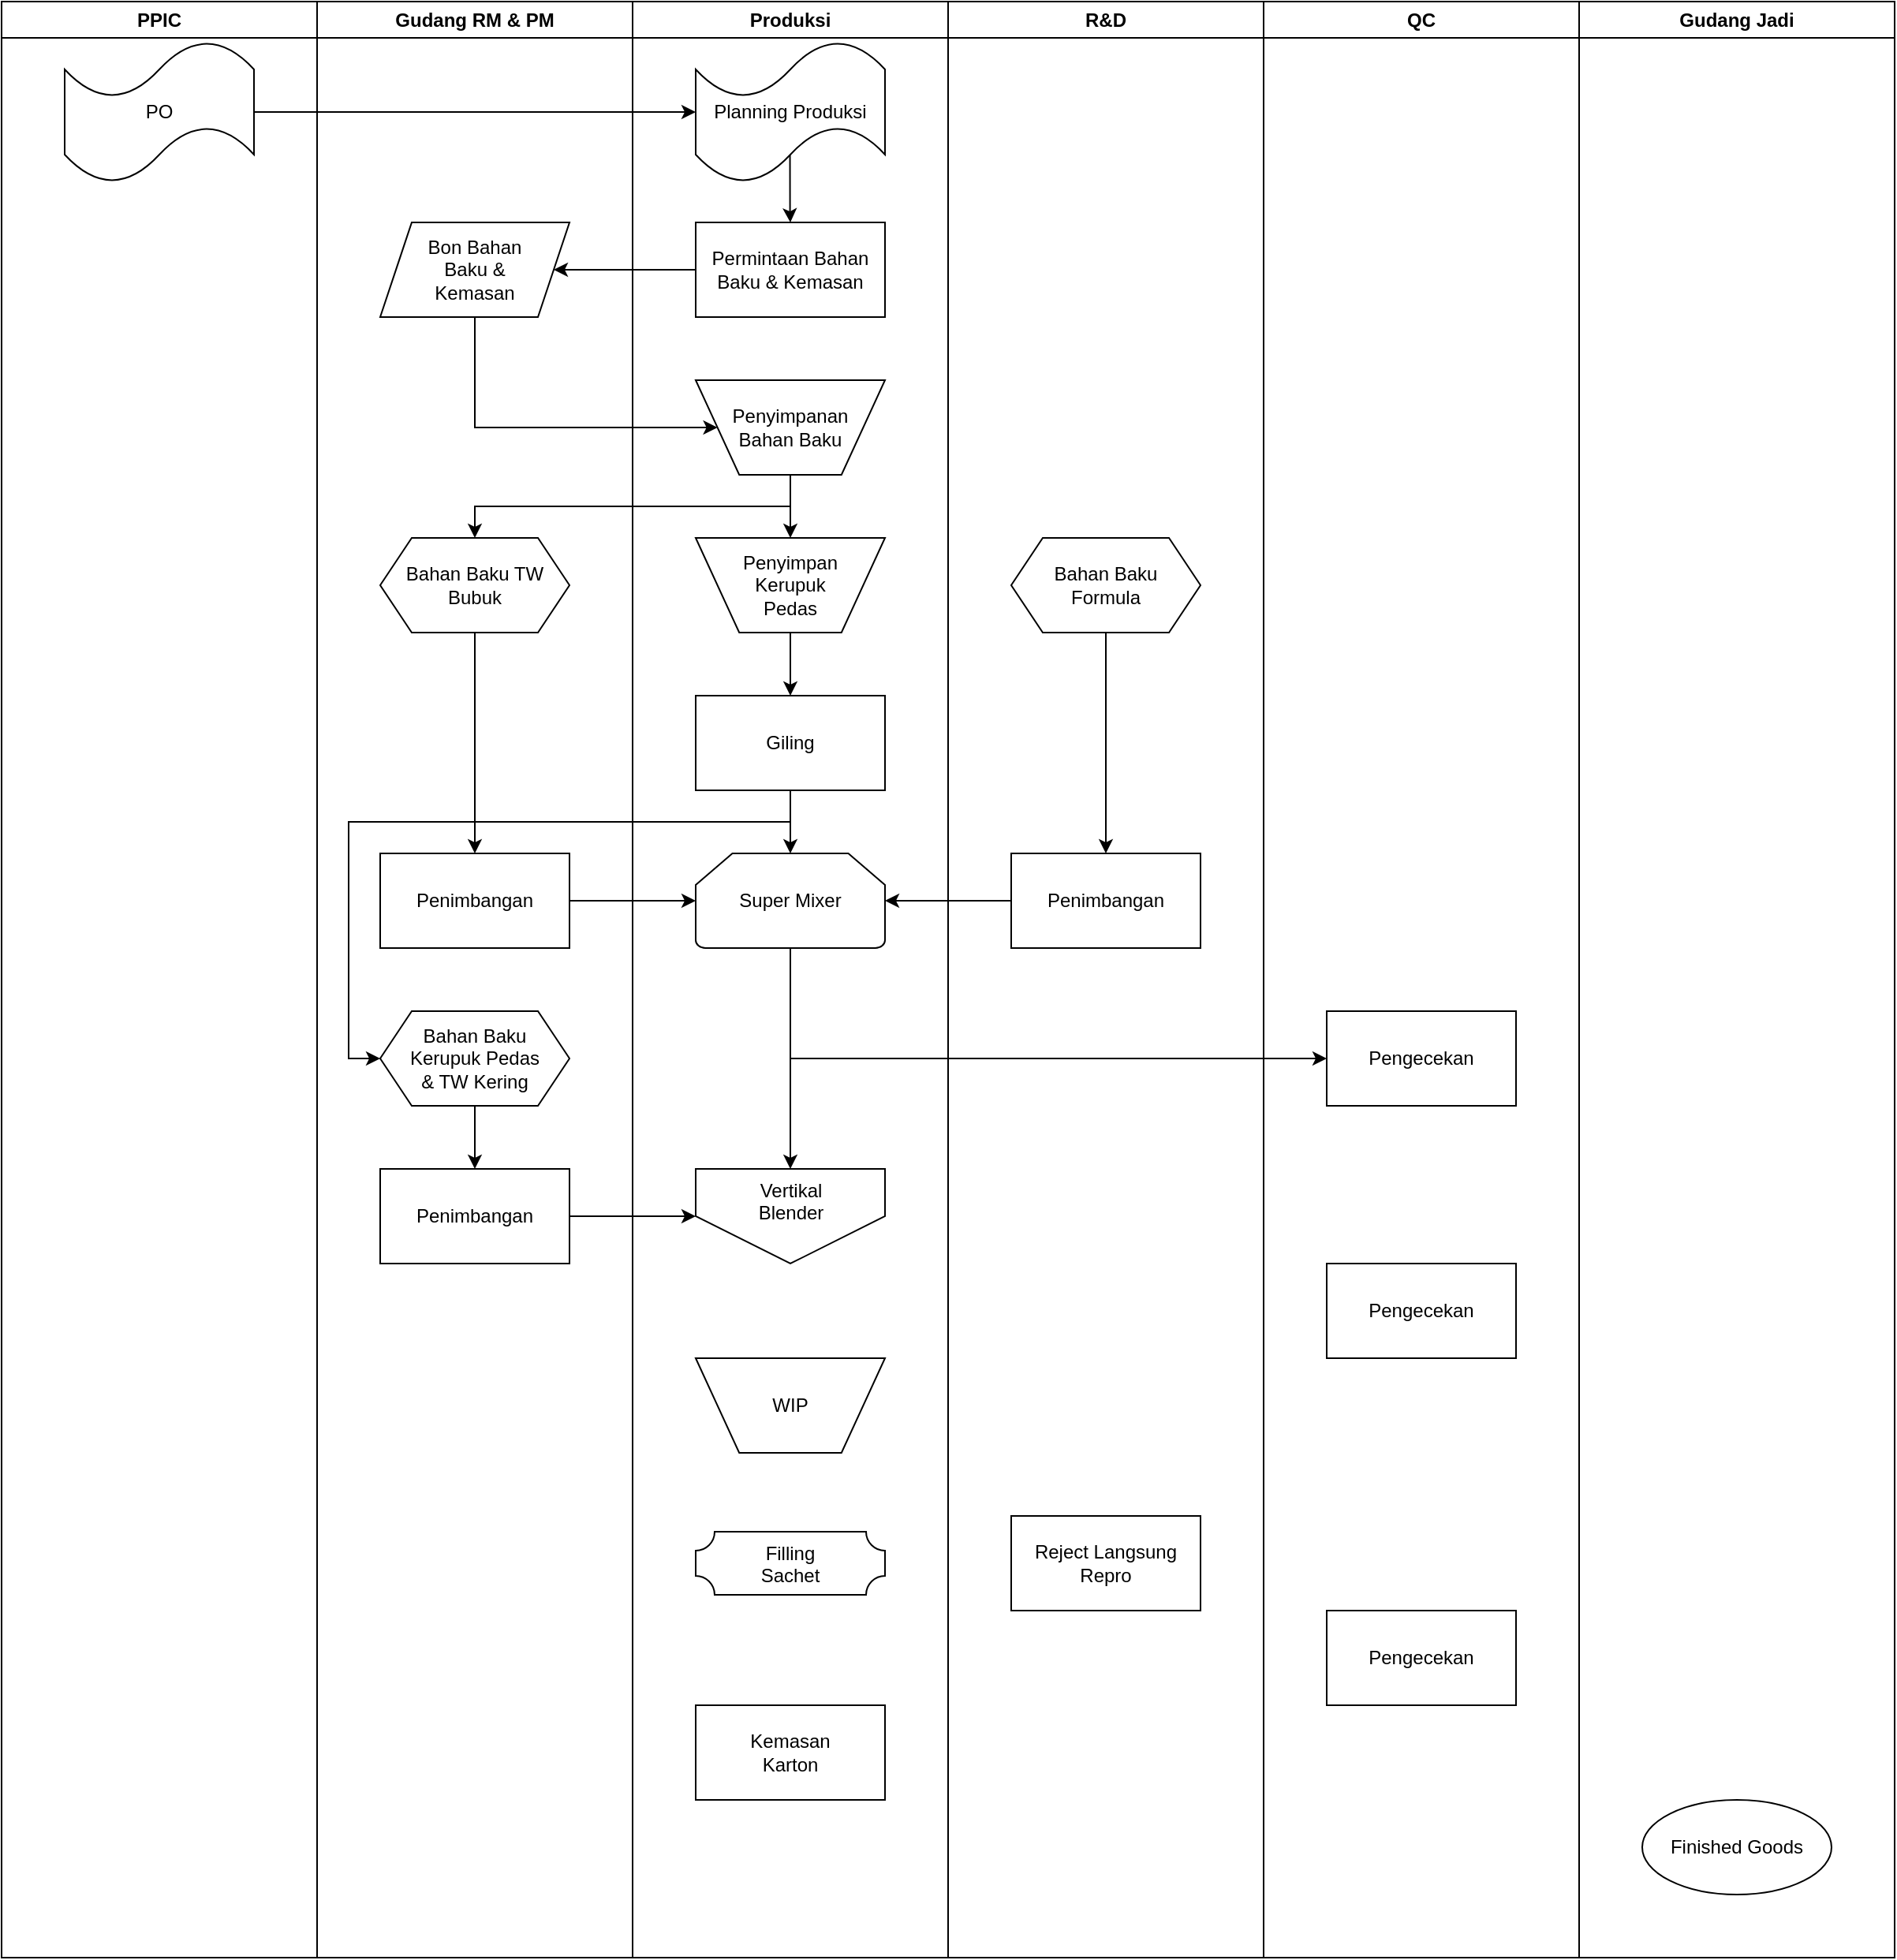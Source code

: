 <mxfile version="26.2.9">
  <diagram name="Page-1" id="bt4QDhNX_TtffqYrr3hO">
    <mxGraphModel dx="1415" dy="962" grid="1" gridSize="10" guides="1" tooltips="1" connect="1" arrows="1" fold="1" page="1" pageScale="1" pageWidth="850" pageHeight="1100" math="0" shadow="0">
      <root>
        <mxCell id="0" />
        <mxCell id="1" parent="0" />
        <mxCell id="IkFLGEWr05f8KtHXAprC-1" value="PO" style="shape=tape;whiteSpace=wrap;html=1;" vertex="1" parent="1">
          <mxGeometry x="40" y="25" width="120" height="90" as="geometry" />
        </mxCell>
        <mxCell id="IkFLGEWr05f8KtHXAprC-67" value="" style="edgeStyle=orthogonalEdgeStyle;rounded=0;orthogonalLoop=1;jettySize=auto;html=1;exitX=0.498;exitY=0.798;exitDx=0;exitDy=0;exitPerimeter=0;" edge="1" parent="1" source="IkFLGEWr05f8KtHXAprC-2" target="IkFLGEWr05f8KtHXAprC-3">
          <mxGeometry relative="1" as="geometry" />
        </mxCell>
        <mxCell id="IkFLGEWr05f8KtHXAprC-2" value="Planning Produksi" style="shape=tape;whiteSpace=wrap;html=1;" vertex="1" parent="1">
          <mxGeometry x="440" y="25" width="120" height="90" as="geometry" />
        </mxCell>
        <mxCell id="IkFLGEWr05f8KtHXAprC-68" value="" style="edgeStyle=orthogonalEdgeStyle;rounded=0;orthogonalLoop=1;jettySize=auto;html=1;entryX=1;entryY=0.5;entryDx=0;entryDy=0;exitX=0;exitY=0.5;exitDx=0;exitDy=0;" edge="1" parent="1" source="IkFLGEWr05f8KtHXAprC-3" target="IkFLGEWr05f8KtHXAprC-4">
          <mxGeometry relative="1" as="geometry">
            <mxPoint x="420" y="190" as="sourcePoint" />
          </mxGeometry>
        </mxCell>
        <mxCell id="IkFLGEWr05f8KtHXAprC-3" value="Permintaan Bahan Baku &amp; Kemasan" style="whiteSpace=wrap;strokeWidth=1;" vertex="1" parent="1">
          <mxGeometry x="440" y="140" width="120" height="60" as="geometry" />
        </mxCell>
        <mxCell id="IkFLGEWr05f8KtHXAprC-69" style="edgeStyle=orthogonalEdgeStyle;rounded=0;orthogonalLoop=1;jettySize=auto;html=1;exitX=0.5;exitY=1;exitDx=0;exitDy=0;entryX=0;entryY=0.5;entryDx=0;entryDy=0;" edge="1" parent="1" source="IkFLGEWr05f8KtHXAprC-4" target="IkFLGEWr05f8KtHXAprC-5">
          <mxGeometry relative="1" as="geometry">
            <Array as="points">
              <mxPoint x="300" y="270" />
            </Array>
          </mxGeometry>
        </mxCell>
        <mxCell id="IkFLGEWr05f8KtHXAprC-4" value="Bon Bahan&lt;div&gt;Baku &amp;amp;&lt;/div&gt;&lt;div&gt;Kemasan&lt;/div&gt;" style="shape=parallelogram;perimeter=parallelogramPerimeter;whiteSpace=wrap;html=1;fixedSize=1;" vertex="1" parent="1">
          <mxGeometry x="240" y="140" width="120" height="60" as="geometry" />
        </mxCell>
        <mxCell id="IkFLGEWr05f8KtHXAprC-70" style="edgeStyle=orthogonalEdgeStyle;rounded=0;orthogonalLoop=1;jettySize=auto;html=1;exitX=0.5;exitY=1;exitDx=0;exitDy=0;entryX=0.5;entryY=0;entryDx=0;entryDy=0;" edge="1" parent="1" source="IkFLGEWr05f8KtHXAprC-5" target="IkFLGEWr05f8KtHXAprC-7">
          <mxGeometry relative="1" as="geometry" />
        </mxCell>
        <mxCell id="IkFLGEWr05f8KtHXAprC-71" style="edgeStyle=orthogonalEdgeStyle;rounded=0;orthogonalLoop=1;jettySize=auto;html=1;exitX=0.5;exitY=1;exitDx=0;exitDy=0;entryX=0.5;entryY=0;entryDx=0;entryDy=0;" edge="1" parent="1" source="IkFLGEWr05f8KtHXAprC-5" target="IkFLGEWr05f8KtHXAprC-6">
          <mxGeometry relative="1" as="geometry" />
        </mxCell>
        <mxCell id="IkFLGEWr05f8KtHXAprC-5" value="Penyimpanan&lt;div&gt;Bahan Baku&lt;/div&gt;" style="verticalLabelPosition=middle;verticalAlign=middle;html=1;shape=trapezoid;perimeter=trapezoidPerimeter;whiteSpace=wrap;size=0.23;arcSize=10;flipV=1;labelPosition=center;align=center;" vertex="1" parent="1">
          <mxGeometry x="440" y="240" width="120" height="60" as="geometry" />
        </mxCell>
        <mxCell id="IkFLGEWr05f8KtHXAprC-75" style="edgeStyle=orthogonalEdgeStyle;rounded=0;orthogonalLoop=1;jettySize=auto;html=1;exitX=0.5;exitY=1;exitDx=0;exitDy=0;entryX=0.5;entryY=0;entryDx=0;entryDy=0;" edge="1" parent="1" source="IkFLGEWr05f8KtHXAprC-6" target="IkFLGEWr05f8KtHXAprC-12">
          <mxGeometry relative="1" as="geometry" />
        </mxCell>
        <mxCell id="IkFLGEWr05f8KtHXAprC-6" value="Bahan Baku TW Bubuk" style="shape=hexagon;perimeter=hexagonPerimeter2;whiteSpace=wrap;html=1;fixedSize=1;" vertex="1" parent="1">
          <mxGeometry x="240" y="340" width="120" height="60" as="geometry" />
        </mxCell>
        <mxCell id="IkFLGEWr05f8KtHXAprC-72" style="edgeStyle=orthogonalEdgeStyle;rounded=0;orthogonalLoop=1;jettySize=auto;html=1;exitX=0.5;exitY=1;exitDx=0;exitDy=0;entryX=0.5;entryY=0;entryDx=0;entryDy=0;" edge="1" parent="1" source="IkFLGEWr05f8KtHXAprC-7" target="IkFLGEWr05f8KtHXAprC-9">
          <mxGeometry relative="1" as="geometry" />
        </mxCell>
        <mxCell id="IkFLGEWr05f8KtHXAprC-7" value="Penyimpan&lt;div&gt;Kerupuk&lt;/div&gt;&lt;div&gt;Pedas&lt;/div&gt;" style="verticalLabelPosition=middle;verticalAlign=middle;html=1;shape=trapezoid;perimeter=trapezoidPerimeter;whiteSpace=wrap;size=0.23;arcSize=10;flipV=1;labelPosition=center;align=center;" vertex="1" parent="1">
          <mxGeometry x="440" y="340" width="120" height="60" as="geometry" />
        </mxCell>
        <mxCell id="IkFLGEWr05f8KtHXAprC-73" style="edgeStyle=orthogonalEdgeStyle;rounded=0;orthogonalLoop=1;jettySize=auto;html=1;exitX=0.5;exitY=1;exitDx=0;exitDy=0;entryX=0.5;entryY=0;entryDx=0;entryDy=0;" edge="1" parent="1" source="IkFLGEWr05f8KtHXAprC-8" target="IkFLGEWr05f8KtHXAprC-10">
          <mxGeometry relative="1" as="geometry" />
        </mxCell>
        <mxCell id="IkFLGEWr05f8KtHXAprC-8" value="Bahan Baku&lt;div&gt;Formula&lt;/div&gt;" style="shape=hexagon;perimeter=hexagonPerimeter2;whiteSpace=wrap;html=1;fixedSize=1;" vertex="1" parent="1">
          <mxGeometry x="640" y="340" width="120" height="60" as="geometry" />
        </mxCell>
        <mxCell id="IkFLGEWr05f8KtHXAprC-80" style="edgeStyle=orthogonalEdgeStyle;rounded=0;orthogonalLoop=1;jettySize=auto;html=1;exitX=0.5;exitY=1;exitDx=0;exitDy=0;entryX=0;entryY=0.5;entryDx=0;entryDy=0;" edge="1" parent="1" source="IkFLGEWr05f8KtHXAprC-9" target="IkFLGEWr05f8KtHXAprC-13">
          <mxGeometry relative="1" as="geometry">
            <Array as="points">
              <mxPoint x="500" y="520" />
              <mxPoint x="220" y="520" />
              <mxPoint x="220" y="670" />
            </Array>
          </mxGeometry>
        </mxCell>
        <mxCell id="IkFLGEWr05f8KtHXAprC-9" value="Giling" style="whiteSpace=wrap;strokeWidth=1;" vertex="1" parent="1">
          <mxGeometry x="440" y="440" width="120" height="60" as="geometry" />
        </mxCell>
        <mxCell id="IkFLGEWr05f8KtHXAprC-10" value="Penimbangan" style="whiteSpace=wrap;strokeWidth=1;" vertex="1" parent="1">
          <mxGeometry x="640" y="540" width="120" height="60" as="geometry" />
        </mxCell>
        <mxCell id="IkFLGEWr05f8KtHXAprC-78" style="edgeStyle=orthogonalEdgeStyle;rounded=0;orthogonalLoop=1;jettySize=auto;html=1;exitX=0.5;exitY=1;exitDx=0;exitDy=0;exitPerimeter=0;entryX=0.5;entryY=0;entryDx=0;entryDy=0;" edge="1" parent="1" source="IkFLGEWr05f8KtHXAprC-11" target="IkFLGEWr05f8KtHXAprC-15">
          <mxGeometry relative="1" as="geometry" />
        </mxCell>
        <mxCell id="IkFLGEWr05f8KtHXAprC-79" style="edgeStyle=orthogonalEdgeStyle;rounded=0;orthogonalLoop=1;jettySize=auto;html=1;exitX=0.5;exitY=1;exitDx=0;exitDy=0;exitPerimeter=0;entryX=0;entryY=0.5;entryDx=0;entryDy=0;" edge="1" parent="1" source="IkFLGEWr05f8KtHXAprC-11" target="IkFLGEWr05f8KtHXAprC-16">
          <mxGeometry relative="1" as="geometry" />
        </mxCell>
        <mxCell id="IkFLGEWr05f8KtHXAprC-11" value="Super Mixer" style="strokeWidth=1;html=1;shape=mxgraph.flowchart.loop_limit;whiteSpace=wrap;" vertex="1" parent="1">
          <mxGeometry x="440" y="540" width="120" height="60" as="geometry" />
        </mxCell>
        <mxCell id="IkFLGEWr05f8KtHXAprC-12" value="Penimbangan" style="whiteSpace=wrap;strokeWidth=1;" vertex="1" parent="1">
          <mxGeometry x="240" y="540" width="120" height="60" as="geometry" />
        </mxCell>
        <mxCell id="IkFLGEWr05f8KtHXAprC-81" style="edgeStyle=orthogonalEdgeStyle;rounded=0;orthogonalLoop=1;jettySize=auto;html=1;exitX=0.5;exitY=1;exitDx=0;exitDy=0;entryX=0.5;entryY=0;entryDx=0;entryDy=0;" edge="1" parent="1" source="IkFLGEWr05f8KtHXAprC-13" target="IkFLGEWr05f8KtHXAprC-14">
          <mxGeometry relative="1" as="geometry" />
        </mxCell>
        <mxCell id="IkFLGEWr05f8KtHXAprC-13" value="Bahan Baku&lt;div&gt;Kerupuk Pedas&lt;/div&gt;&lt;div&gt;&amp;amp; TW Kering&lt;/div&gt;" style="shape=hexagon;perimeter=hexagonPerimeter2;whiteSpace=wrap;html=1;fixedSize=1;" vertex="1" parent="1">
          <mxGeometry x="240" y="640" width="120" height="60" as="geometry" />
        </mxCell>
        <mxCell id="IkFLGEWr05f8KtHXAprC-82" style="edgeStyle=orthogonalEdgeStyle;rounded=0;orthogonalLoop=1;jettySize=auto;html=1;exitX=1;exitY=0.5;exitDx=0;exitDy=0;entryX=0;entryY=0.5;entryDx=0;entryDy=0;" edge="1" parent="1" source="IkFLGEWr05f8KtHXAprC-14" target="IkFLGEWr05f8KtHXAprC-15">
          <mxGeometry relative="1" as="geometry" />
        </mxCell>
        <mxCell id="IkFLGEWr05f8KtHXAprC-14" value="Penimbangan" style="whiteSpace=wrap;strokeWidth=1;" vertex="1" parent="1">
          <mxGeometry x="240" y="740" width="120" height="60" as="geometry" />
        </mxCell>
        <mxCell id="IkFLGEWr05f8KtHXAprC-15" value="Vertikal&lt;div&gt;Blender&lt;/div&gt;" style="verticalLabelPosition=middle;verticalAlign=top;html=1;shape=offPageConnector;rounded=0;size=0.5;" vertex="1" parent="1">
          <mxGeometry x="440" y="740" width="120" height="60" as="geometry" />
        </mxCell>
        <mxCell id="IkFLGEWr05f8KtHXAprC-16" value="Pengecekan" style="whiteSpace=wrap;strokeWidth=1;" vertex="1" parent="1">
          <mxGeometry x="840" y="640" width="120" height="60" as="geometry" />
        </mxCell>
        <mxCell id="IkFLGEWr05f8KtHXAprC-17" value="Pengecekan" style="whiteSpace=wrap;strokeWidth=1;" vertex="1" parent="1">
          <mxGeometry x="840" y="800" width="120" height="60" as="geometry" />
        </mxCell>
        <mxCell id="IkFLGEWr05f8KtHXAprC-18" value="WIP" style="verticalLabelPosition=middle;verticalAlign=middle;html=1;shape=trapezoid;perimeter=trapezoidPerimeter;whiteSpace=wrap;size=0.23;arcSize=10;flipV=1;labelPosition=center;align=center;" vertex="1" parent="1">
          <mxGeometry x="440" y="860" width="120" height="60" as="geometry" />
        </mxCell>
        <mxCell id="IkFLGEWr05f8KtHXAprC-19" value="Filling&lt;div&gt;Sachet&lt;/div&gt;" style="verticalLabelPosition=middle;verticalAlign=top;html=1;shape=mxgraph.basic.plaque;dx=6;whiteSpace=wrap;" vertex="1" parent="1">
          <mxGeometry x="440" y="970" width="120" height="40" as="geometry" />
        </mxCell>
        <mxCell id="IkFLGEWr05f8KtHXAprC-20" value="Reject Langsung Repro" style="whiteSpace=wrap;strokeWidth=1;" vertex="1" parent="1">
          <mxGeometry x="640" y="960" width="120" height="60" as="geometry" />
        </mxCell>
        <mxCell id="IkFLGEWr05f8KtHXAprC-21" value="Pengecekan" style="whiteSpace=wrap;strokeWidth=1;" vertex="1" parent="1">
          <mxGeometry x="840" y="1020" width="120" height="60" as="geometry" />
        </mxCell>
        <mxCell id="IkFLGEWr05f8KtHXAprC-22" value="Kemasan&#xa;Karton" style="whiteSpace=wrap;strokeWidth=1;" vertex="1" parent="1">
          <mxGeometry x="440" y="1080" width="120" height="60" as="geometry" />
        </mxCell>
        <mxCell id="IkFLGEWr05f8KtHXAprC-60" value="PPIC" style="swimlane;whiteSpace=wrap;html=1;" vertex="1" parent="1">
          <mxGeometry width="200" height="1240" as="geometry" />
        </mxCell>
        <mxCell id="IkFLGEWr05f8KtHXAprC-61" value="Gudang RM &amp;amp; PM" style="swimlane;whiteSpace=wrap;html=1;" vertex="1" parent="1">
          <mxGeometry x="200" width="200" height="1240" as="geometry" />
        </mxCell>
        <mxCell id="IkFLGEWr05f8KtHXAprC-62" value="Produksi" style="swimlane;whiteSpace=wrap;html=1;" vertex="1" parent="1">
          <mxGeometry x="400" width="200" height="1240" as="geometry" />
        </mxCell>
        <mxCell id="IkFLGEWr05f8KtHXAprC-63" value="R&amp;amp;D" style="swimlane;whiteSpace=wrap;html=1;" vertex="1" parent="1">
          <mxGeometry x="600" width="200" height="1240" as="geometry" />
        </mxCell>
        <mxCell id="IkFLGEWr05f8KtHXAprC-64" value="QC" style="swimlane;whiteSpace=wrap;html=1;" vertex="1" parent="1">
          <mxGeometry x="800" width="200" height="1240" as="geometry" />
        </mxCell>
        <mxCell id="IkFLGEWr05f8KtHXAprC-65" value="Gudang Jadi" style="swimlane;whiteSpace=wrap;html=1;" vertex="1" parent="1">
          <mxGeometry x="1000" width="200" height="1240" as="geometry" />
        </mxCell>
        <mxCell id="IkFLGEWr05f8KtHXAprC-23" value="Finished Goods" style="ellipse;whiteSpace=wrap;html=1;" vertex="1" parent="IkFLGEWr05f8KtHXAprC-65">
          <mxGeometry x="40" y="1140" width="120" height="60" as="geometry" />
        </mxCell>
        <mxCell id="IkFLGEWr05f8KtHXAprC-66" style="edgeStyle=orthogonalEdgeStyle;rounded=0;orthogonalLoop=1;jettySize=auto;html=1;exitX=1;exitY=0.5;exitDx=0;exitDy=0;exitPerimeter=0;entryX=0;entryY=0.5;entryDx=0;entryDy=0;entryPerimeter=0;" edge="1" parent="1" source="IkFLGEWr05f8KtHXAprC-1" target="IkFLGEWr05f8KtHXAprC-2">
          <mxGeometry relative="1" as="geometry" />
        </mxCell>
        <mxCell id="IkFLGEWr05f8KtHXAprC-74" style="edgeStyle=orthogonalEdgeStyle;rounded=0;orthogonalLoop=1;jettySize=auto;html=1;exitX=0.5;exitY=1;exitDx=0;exitDy=0;entryX=0.5;entryY=0;entryDx=0;entryDy=0;entryPerimeter=0;" edge="1" parent="1" source="IkFLGEWr05f8KtHXAprC-9" target="IkFLGEWr05f8KtHXAprC-11">
          <mxGeometry relative="1" as="geometry" />
        </mxCell>
        <mxCell id="IkFLGEWr05f8KtHXAprC-76" style="edgeStyle=orthogonalEdgeStyle;rounded=0;orthogonalLoop=1;jettySize=auto;html=1;exitX=1;exitY=0.5;exitDx=0;exitDy=0;entryX=0;entryY=0.5;entryDx=0;entryDy=0;entryPerimeter=0;" edge="1" parent="1" source="IkFLGEWr05f8KtHXAprC-12" target="IkFLGEWr05f8KtHXAprC-11">
          <mxGeometry relative="1" as="geometry" />
        </mxCell>
        <mxCell id="IkFLGEWr05f8KtHXAprC-77" style="edgeStyle=orthogonalEdgeStyle;rounded=0;orthogonalLoop=1;jettySize=auto;html=1;exitX=0;exitY=0.5;exitDx=0;exitDy=0;entryX=1;entryY=0.5;entryDx=0;entryDy=0;entryPerimeter=0;" edge="1" parent="1" source="IkFLGEWr05f8KtHXAprC-10" target="IkFLGEWr05f8KtHXAprC-11">
          <mxGeometry relative="1" as="geometry" />
        </mxCell>
      </root>
    </mxGraphModel>
  </diagram>
</mxfile>
